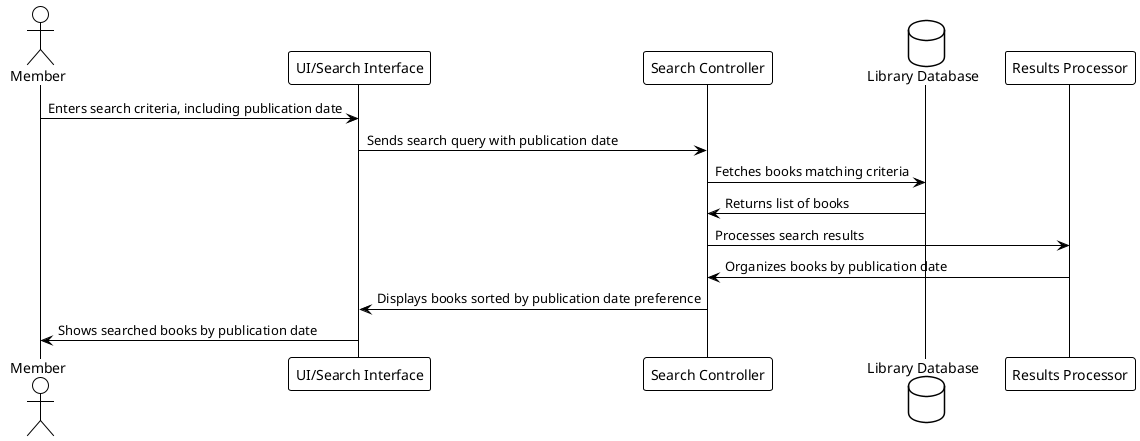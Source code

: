 @startuml
!theme plain

actor Member
participant "UI/Search Interface" as UI
participant "Search Controller" as Controller
database "Library Database" as Database
participant "Results Processor" as Processor

Member -> UI : Enters search criteria, including publication date
UI -> Controller : Sends search query with publication date
Controller -> Database : Fetches books matching criteria
Database -> Controller : Returns list of books
Controller -> Processor : Processes search results
Processor -> Controller : Organizes books by publication date
Controller -> UI : Displays books sorted by publication date preference
UI -> Member : Shows searched books by publication date

@enduml